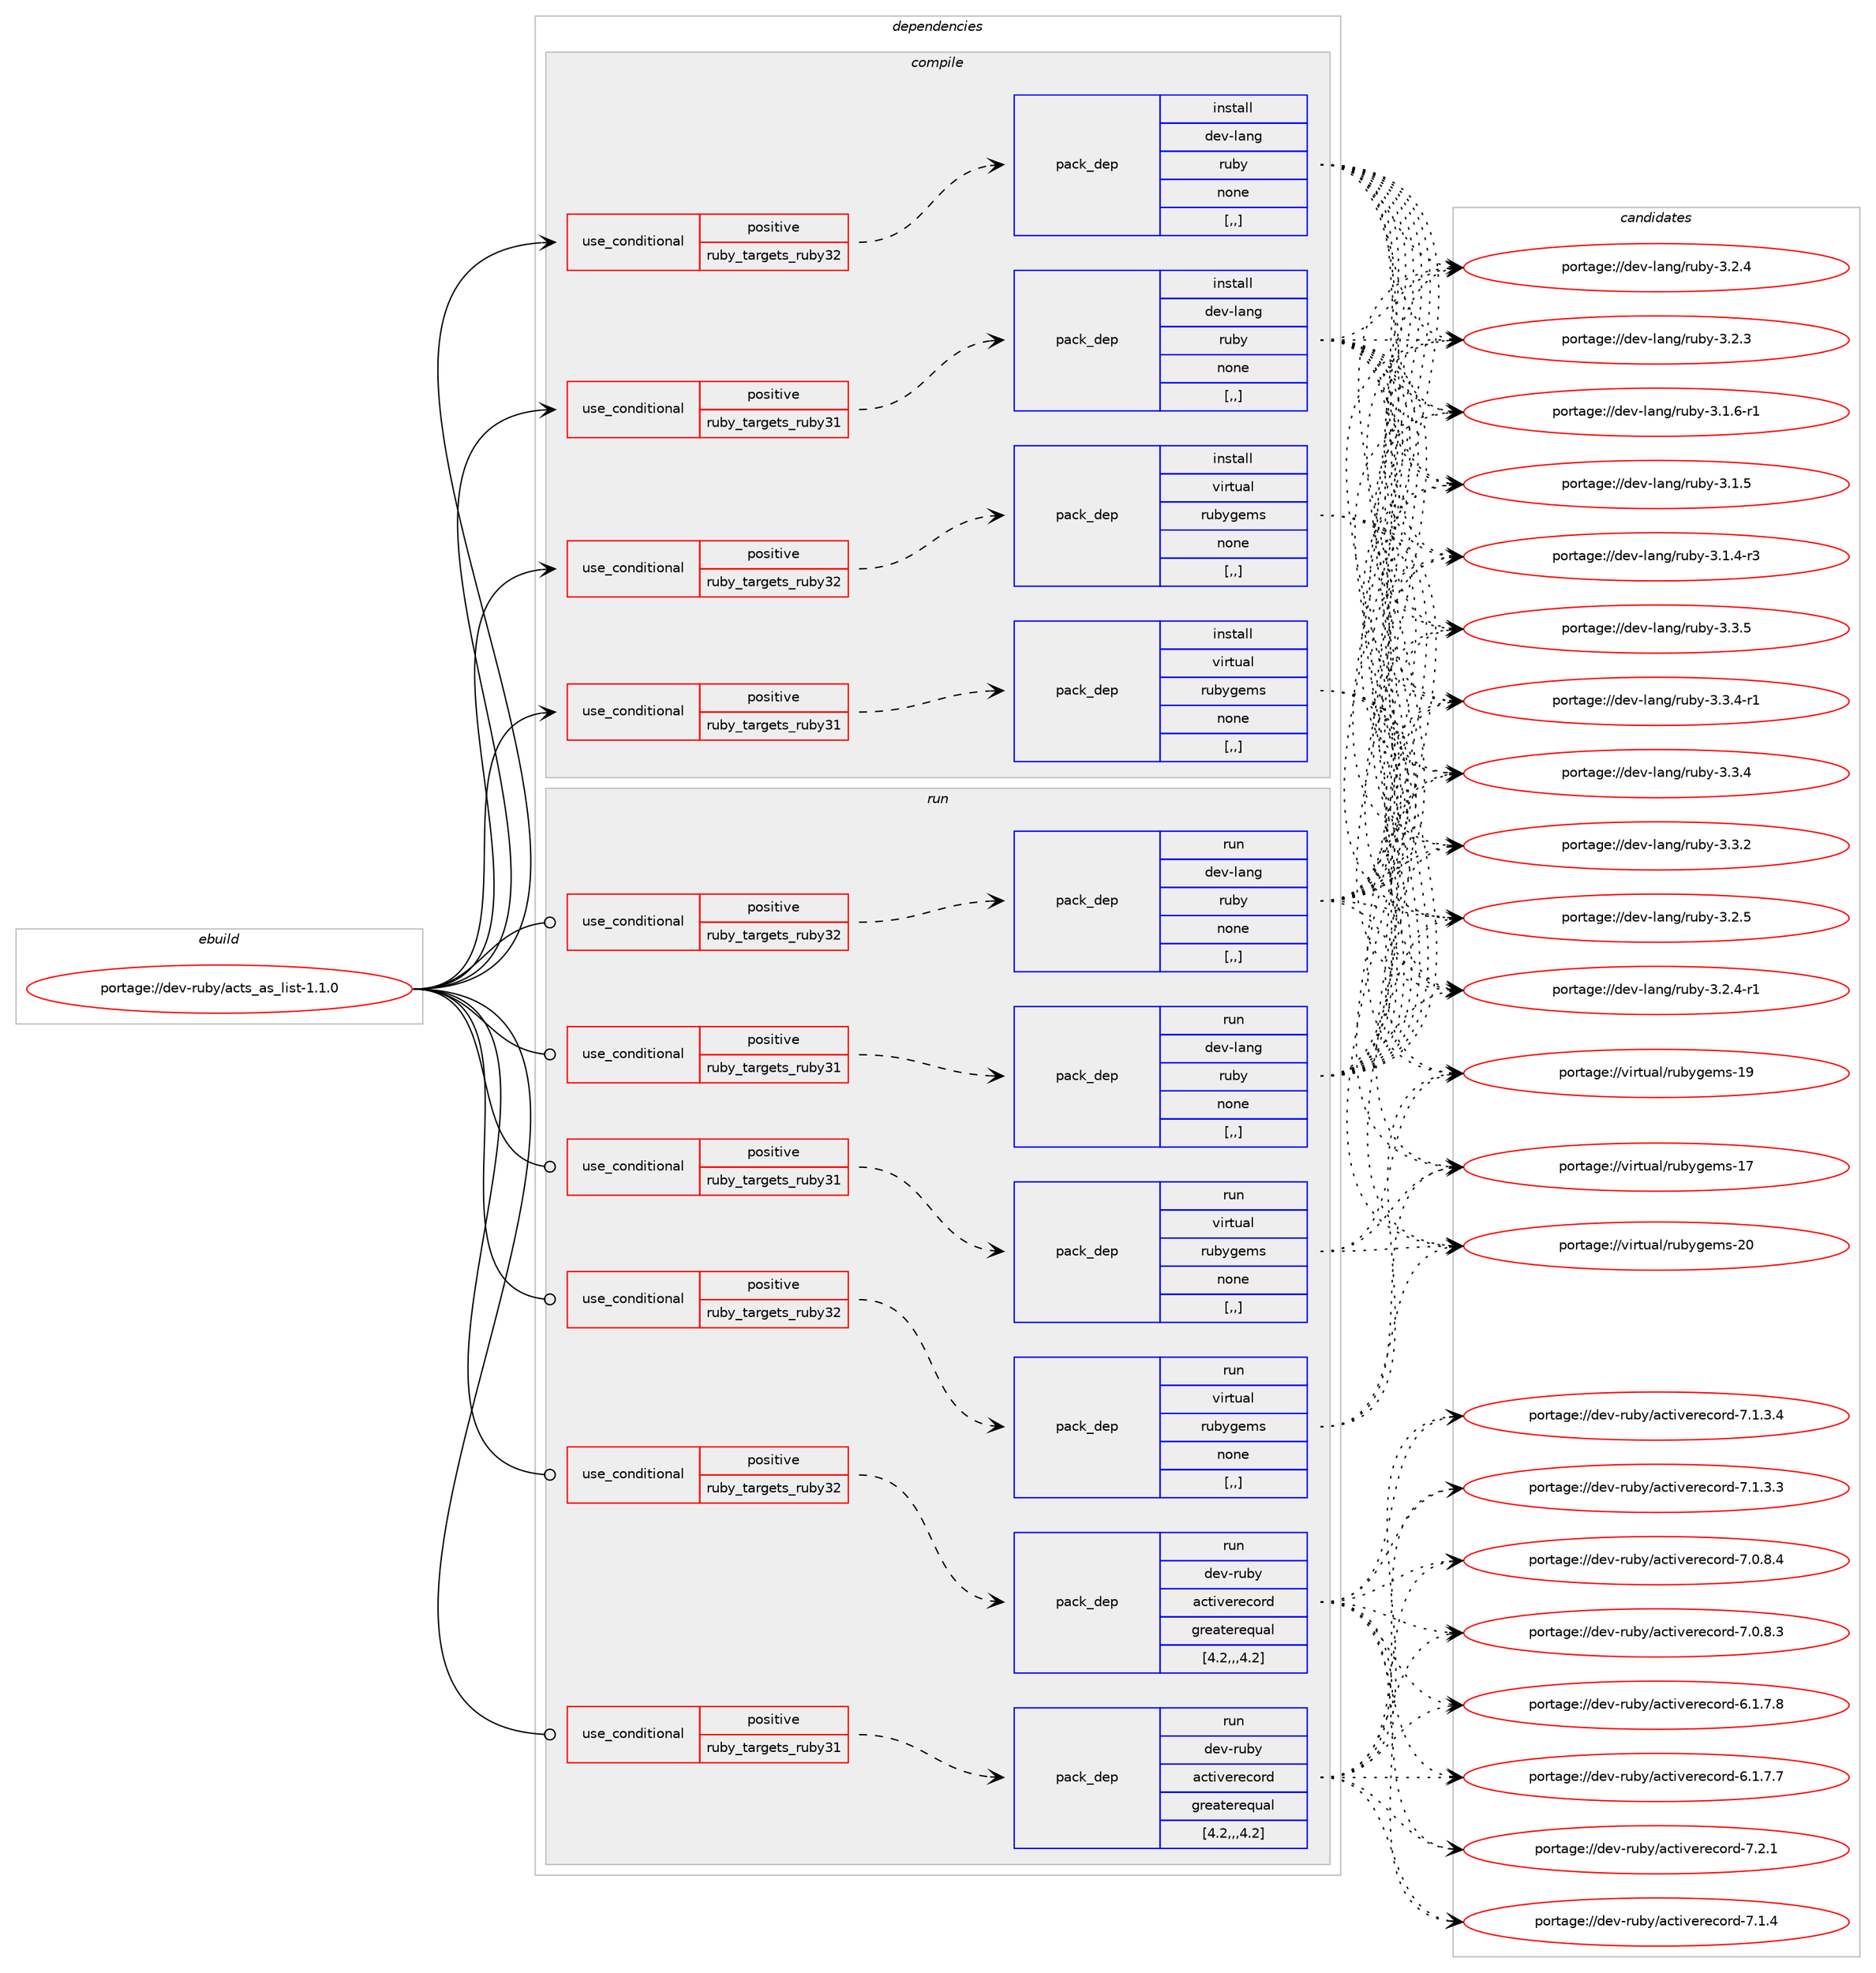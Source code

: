 digraph prolog {

# *************
# Graph options
# *************

newrank=true;
concentrate=true;
compound=true;
graph [rankdir=LR,fontname=Helvetica,fontsize=10,ranksep=1.5];#, ranksep=2.5, nodesep=0.2];
edge  [arrowhead=vee];
node  [fontname=Helvetica,fontsize=10];

# **********
# The ebuild
# **********

subgraph cluster_leftcol {
color=gray;
label=<<i>ebuild</i>>;
id [label="portage://dev-ruby/acts_as_list-1.1.0", color=red, width=4, href="../dev-ruby/acts_as_list-1.1.0.svg"];
}

# ****************
# The dependencies
# ****************

subgraph cluster_midcol {
color=gray;
label=<<i>dependencies</i>>;
subgraph cluster_compile {
fillcolor="#eeeeee";
style=filled;
label=<<i>compile</i>>;
subgraph cond174796 {
dependency671352 [label=<<TABLE BORDER="0" CELLBORDER="1" CELLSPACING="0" CELLPADDING="4"><TR><TD ROWSPAN="3" CELLPADDING="10">use_conditional</TD></TR><TR><TD>positive</TD></TR><TR><TD>ruby_targets_ruby31</TD></TR></TABLE>>, shape=none, color=red];
subgraph pack491678 {
dependency671353 [label=<<TABLE BORDER="0" CELLBORDER="1" CELLSPACING="0" CELLPADDING="4" WIDTH="220"><TR><TD ROWSPAN="6" CELLPADDING="30">pack_dep</TD></TR><TR><TD WIDTH="110">install</TD></TR><TR><TD>dev-lang</TD></TR><TR><TD>ruby</TD></TR><TR><TD>none</TD></TR><TR><TD>[,,]</TD></TR></TABLE>>, shape=none, color=blue];
}
dependency671352:e -> dependency671353:w [weight=20,style="dashed",arrowhead="vee"];
}
id:e -> dependency671352:w [weight=20,style="solid",arrowhead="vee"];
subgraph cond174797 {
dependency671354 [label=<<TABLE BORDER="0" CELLBORDER="1" CELLSPACING="0" CELLPADDING="4"><TR><TD ROWSPAN="3" CELLPADDING="10">use_conditional</TD></TR><TR><TD>positive</TD></TR><TR><TD>ruby_targets_ruby31</TD></TR></TABLE>>, shape=none, color=red];
subgraph pack491679 {
dependency671355 [label=<<TABLE BORDER="0" CELLBORDER="1" CELLSPACING="0" CELLPADDING="4" WIDTH="220"><TR><TD ROWSPAN="6" CELLPADDING="30">pack_dep</TD></TR><TR><TD WIDTH="110">install</TD></TR><TR><TD>virtual</TD></TR><TR><TD>rubygems</TD></TR><TR><TD>none</TD></TR><TR><TD>[,,]</TD></TR></TABLE>>, shape=none, color=blue];
}
dependency671354:e -> dependency671355:w [weight=20,style="dashed",arrowhead="vee"];
}
id:e -> dependency671354:w [weight=20,style="solid",arrowhead="vee"];
subgraph cond174798 {
dependency671356 [label=<<TABLE BORDER="0" CELLBORDER="1" CELLSPACING="0" CELLPADDING="4"><TR><TD ROWSPAN="3" CELLPADDING="10">use_conditional</TD></TR><TR><TD>positive</TD></TR><TR><TD>ruby_targets_ruby32</TD></TR></TABLE>>, shape=none, color=red];
subgraph pack491680 {
dependency671357 [label=<<TABLE BORDER="0" CELLBORDER="1" CELLSPACING="0" CELLPADDING="4" WIDTH="220"><TR><TD ROWSPAN="6" CELLPADDING="30">pack_dep</TD></TR><TR><TD WIDTH="110">install</TD></TR><TR><TD>dev-lang</TD></TR><TR><TD>ruby</TD></TR><TR><TD>none</TD></TR><TR><TD>[,,]</TD></TR></TABLE>>, shape=none, color=blue];
}
dependency671356:e -> dependency671357:w [weight=20,style="dashed",arrowhead="vee"];
}
id:e -> dependency671356:w [weight=20,style="solid",arrowhead="vee"];
subgraph cond174799 {
dependency671358 [label=<<TABLE BORDER="0" CELLBORDER="1" CELLSPACING="0" CELLPADDING="4"><TR><TD ROWSPAN="3" CELLPADDING="10">use_conditional</TD></TR><TR><TD>positive</TD></TR><TR><TD>ruby_targets_ruby32</TD></TR></TABLE>>, shape=none, color=red];
subgraph pack491681 {
dependency671359 [label=<<TABLE BORDER="0" CELLBORDER="1" CELLSPACING="0" CELLPADDING="4" WIDTH="220"><TR><TD ROWSPAN="6" CELLPADDING="30">pack_dep</TD></TR><TR><TD WIDTH="110">install</TD></TR><TR><TD>virtual</TD></TR><TR><TD>rubygems</TD></TR><TR><TD>none</TD></TR><TR><TD>[,,]</TD></TR></TABLE>>, shape=none, color=blue];
}
dependency671358:e -> dependency671359:w [weight=20,style="dashed",arrowhead="vee"];
}
id:e -> dependency671358:w [weight=20,style="solid",arrowhead="vee"];
}
subgraph cluster_compileandrun {
fillcolor="#eeeeee";
style=filled;
label=<<i>compile and run</i>>;
}
subgraph cluster_run {
fillcolor="#eeeeee";
style=filled;
label=<<i>run</i>>;
subgraph cond174800 {
dependency671360 [label=<<TABLE BORDER="0" CELLBORDER="1" CELLSPACING="0" CELLPADDING="4"><TR><TD ROWSPAN="3" CELLPADDING="10">use_conditional</TD></TR><TR><TD>positive</TD></TR><TR><TD>ruby_targets_ruby31</TD></TR></TABLE>>, shape=none, color=red];
subgraph pack491682 {
dependency671361 [label=<<TABLE BORDER="0" CELLBORDER="1" CELLSPACING="0" CELLPADDING="4" WIDTH="220"><TR><TD ROWSPAN="6" CELLPADDING="30">pack_dep</TD></TR><TR><TD WIDTH="110">run</TD></TR><TR><TD>dev-lang</TD></TR><TR><TD>ruby</TD></TR><TR><TD>none</TD></TR><TR><TD>[,,]</TD></TR></TABLE>>, shape=none, color=blue];
}
dependency671360:e -> dependency671361:w [weight=20,style="dashed",arrowhead="vee"];
}
id:e -> dependency671360:w [weight=20,style="solid",arrowhead="odot"];
subgraph cond174801 {
dependency671362 [label=<<TABLE BORDER="0" CELLBORDER="1" CELLSPACING="0" CELLPADDING="4"><TR><TD ROWSPAN="3" CELLPADDING="10">use_conditional</TD></TR><TR><TD>positive</TD></TR><TR><TD>ruby_targets_ruby31</TD></TR></TABLE>>, shape=none, color=red];
subgraph pack491683 {
dependency671363 [label=<<TABLE BORDER="0" CELLBORDER="1" CELLSPACING="0" CELLPADDING="4" WIDTH="220"><TR><TD ROWSPAN="6" CELLPADDING="30">pack_dep</TD></TR><TR><TD WIDTH="110">run</TD></TR><TR><TD>dev-ruby</TD></TR><TR><TD>activerecord</TD></TR><TR><TD>greaterequal</TD></TR><TR><TD>[4.2,,,4.2]</TD></TR></TABLE>>, shape=none, color=blue];
}
dependency671362:e -> dependency671363:w [weight=20,style="dashed",arrowhead="vee"];
}
id:e -> dependency671362:w [weight=20,style="solid",arrowhead="odot"];
subgraph cond174802 {
dependency671364 [label=<<TABLE BORDER="0" CELLBORDER="1" CELLSPACING="0" CELLPADDING="4"><TR><TD ROWSPAN="3" CELLPADDING="10">use_conditional</TD></TR><TR><TD>positive</TD></TR><TR><TD>ruby_targets_ruby31</TD></TR></TABLE>>, shape=none, color=red];
subgraph pack491684 {
dependency671365 [label=<<TABLE BORDER="0" CELLBORDER="1" CELLSPACING="0" CELLPADDING="4" WIDTH="220"><TR><TD ROWSPAN="6" CELLPADDING="30">pack_dep</TD></TR><TR><TD WIDTH="110">run</TD></TR><TR><TD>virtual</TD></TR><TR><TD>rubygems</TD></TR><TR><TD>none</TD></TR><TR><TD>[,,]</TD></TR></TABLE>>, shape=none, color=blue];
}
dependency671364:e -> dependency671365:w [weight=20,style="dashed",arrowhead="vee"];
}
id:e -> dependency671364:w [weight=20,style="solid",arrowhead="odot"];
subgraph cond174803 {
dependency671366 [label=<<TABLE BORDER="0" CELLBORDER="1" CELLSPACING="0" CELLPADDING="4"><TR><TD ROWSPAN="3" CELLPADDING="10">use_conditional</TD></TR><TR><TD>positive</TD></TR><TR><TD>ruby_targets_ruby32</TD></TR></TABLE>>, shape=none, color=red];
subgraph pack491685 {
dependency671367 [label=<<TABLE BORDER="0" CELLBORDER="1" CELLSPACING="0" CELLPADDING="4" WIDTH="220"><TR><TD ROWSPAN="6" CELLPADDING="30">pack_dep</TD></TR><TR><TD WIDTH="110">run</TD></TR><TR><TD>dev-lang</TD></TR><TR><TD>ruby</TD></TR><TR><TD>none</TD></TR><TR><TD>[,,]</TD></TR></TABLE>>, shape=none, color=blue];
}
dependency671366:e -> dependency671367:w [weight=20,style="dashed",arrowhead="vee"];
}
id:e -> dependency671366:w [weight=20,style="solid",arrowhead="odot"];
subgraph cond174804 {
dependency671368 [label=<<TABLE BORDER="0" CELLBORDER="1" CELLSPACING="0" CELLPADDING="4"><TR><TD ROWSPAN="3" CELLPADDING="10">use_conditional</TD></TR><TR><TD>positive</TD></TR><TR><TD>ruby_targets_ruby32</TD></TR></TABLE>>, shape=none, color=red];
subgraph pack491686 {
dependency671369 [label=<<TABLE BORDER="0" CELLBORDER="1" CELLSPACING="0" CELLPADDING="4" WIDTH="220"><TR><TD ROWSPAN="6" CELLPADDING="30">pack_dep</TD></TR><TR><TD WIDTH="110">run</TD></TR><TR><TD>dev-ruby</TD></TR><TR><TD>activerecord</TD></TR><TR><TD>greaterequal</TD></TR><TR><TD>[4.2,,,4.2]</TD></TR></TABLE>>, shape=none, color=blue];
}
dependency671368:e -> dependency671369:w [weight=20,style="dashed",arrowhead="vee"];
}
id:e -> dependency671368:w [weight=20,style="solid",arrowhead="odot"];
subgraph cond174805 {
dependency671370 [label=<<TABLE BORDER="0" CELLBORDER="1" CELLSPACING="0" CELLPADDING="4"><TR><TD ROWSPAN="3" CELLPADDING="10">use_conditional</TD></TR><TR><TD>positive</TD></TR><TR><TD>ruby_targets_ruby32</TD></TR></TABLE>>, shape=none, color=red];
subgraph pack491687 {
dependency671371 [label=<<TABLE BORDER="0" CELLBORDER="1" CELLSPACING="0" CELLPADDING="4" WIDTH="220"><TR><TD ROWSPAN="6" CELLPADDING="30">pack_dep</TD></TR><TR><TD WIDTH="110">run</TD></TR><TR><TD>virtual</TD></TR><TR><TD>rubygems</TD></TR><TR><TD>none</TD></TR><TR><TD>[,,]</TD></TR></TABLE>>, shape=none, color=blue];
}
dependency671370:e -> dependency671371:w [weight=20,style="dashed",arrowhead="vee"];
}
id:e -> dependency671370:w [weight=20,style="solid",arrowhead="odot"];
}
}

# **************
# The candidates
# **************

subgraph cluster_choices {
rank=same;
color=gray;
label=<<i>candidates</i>>;

subgraph choice491678 {
color=black;
nodesep=1;
choice10010111845108971101034711411798121455146514653 [label="portage://dev-lang/ruby-3.3.5", color=red, width=4,href="../dev-lang/ruby-3.3.5.svg"];
choice100101118451089711010347114117981214551465146524511449 [label="portage://dev-lang/ruby-3.3.4-r1", color=red, width=4,href="../dev-lang/ruby-3.3.4-r1.svg"];
choice10010111845108971101034711411798121455146514652 [label="portage://dev-lang/ruby-3.3.4", color=red, width=4,href="../dev-lang/ruby-3.3.4.svg"];
choice10010111845108971101034711411798121455146514650 [label="portage://dev-lang/ruby-3.3.2", color=red, width=4,href="../dev-lang/ruby-3.3.2.svg"];
choice10010111845108971101034711411798121455146504653 [label="portage://dev-lang/ruby-3.2.5", color=red, width=4,href="../dev-lang/ruby-3.2.5.svg"];
choice100101118451089711010347114117981214551465046524511449 [label="portage://dev-lang/ruby-3.2.4-r1", color=red, width=4,href="../dev-lang/ruby-3.2.4-r1.svg"];
choice10010111845108971101034711411798121455146504652 [label="portage://dev-lang/ruby-3.2.4", color=red, width=4,href="../dev-lang/ruby-3.2.4.svg"];
choice10010111845108971101034711411798121455146504651 [label="portage://dev-lang/ruby-3.2.3", color=red, width=4,href="../dev-lang/ruby-3.2.3.svg"];
choice100101118451089711010347114117981214551464946544511449 [label="portage://dev-lang/ruby-3.1.6-r1", color=red, width=4,href="../dev-lang/ruby-3.1.6-r1.svg"];
choice10010111845108971101034711411798121455146494653 [label="portage://dev-lang/ruby-3.1.5", color=red, width=4,href="../dev-lang/ruby-3.1.5.svg"];
choice100101118451089711010347114117981214551464946524511451 [label="portage://dev-lang/ruby-3.1.4-r3", color=red, width=4,href="../dev-lang/ruby-3.1.4-r3.svg"];
dependency671353:e -> choice10010111845108971101034711411798121455146514653:w [style=dotted,weight="100"];
dependency671353:e -> choice100101118451089711010347114117981214551465146524511449:w [style=dotted,weight="100"];
dependency671353:e -> choice10010111845108971101034711411798121455146514652:w [style=dotted,weight="100"];
dependency671353:e -> choice10010111845108971101034711411798121455146514650:w [style=dotted,weight="100"];
dependency671353:e -> choice10010111845108971101034711411798121455146504653:w [style=dotted,weight="100"];
dependency671353:e -> choice100101118451089711010347114117981214551465046524511449:w [style=dotted,weight="100"];
dependency671353:e -> choice10010111845108971101034711411798121455146504652:w [style=dotted,weight="100"];
dependency671353:e -> choice10010111845108971101034711411798121455146504651:w [style=dotted,weight="100"];
dependency671353:e -> choice100101118451089711010347114117981214551464946544511449:w [style=dotted,weight="100"];
dependency671353:e -> choice10010111845108971101034711411798121455146494653:w [style=dotted,weight="100"];
dependency671353:e -> choice100101118451089711010347114117981214551464946524511451:w [style=dotted,weight="100"];
}
subgraph choice491679 {
color=black;
nodesep=1;
choice118105114116117971084711411798121103101109115455048 [label="portage://virtual/rubygems-20", color=red, width=4,href="../virtual/rubygems-20.svg"];
choice118105114116117971084711411798121103101109115454957 [label="portage://virtual/rubygems-19", color=red, width=4,href="../virtual/rubygems-19.svg"];
choice118105114116117971084711411798121103101109115454955 [label="portage://virtual/rubygems-17", color=red, width=4,href="../virtual/rubygems-17.svg"];
dependency671355:e -> choice118105114116117971084711411798121103101109115455048:w [style=dotted,weight="100"];
dependency671355:e -> choice118105114116117971084711411798121103101109115454957:w [style=dotted,weight="100"];
dependency671355:e -> choice118105114116117971084711411798121103101109115454955:w [style=dotted,weight="100"];
}
subgraph choice491680 {
color=black;
nodesep=1;
choice10010111845108971101034711411798121455146514653 [label="portage://dev-lang/ruby-3.3.5", color=red, width=4,href="../dev-lang/ruby-3.3.5.svg"];
choice100101118451089711010347114117981214551465146524511449 [label="portage://dev-lang/ruby-3.3.4-r1", color=red, width=4,href="../dev-lang/ruby-3.3.4-r1.svg"];
choice10010111845108971101034711411798121455146514652 [label="portage://dev-lang/ruby-3.3.4", color=red, width=4,href="../dev-lang/ruby-3.3.4.svg"];
choice10010111845108971101034711411798121455146514650 [label="portage://dev-lang/ruby-3.3.2", color=red, width=4,href="../dev-lang/ruby-3.3.2.svg"];
choice10010111845108971101034711411798121455146504653 [label="portage://dev-lang/ruby-3.2.5", color=red, width=4,href="../dev-lang/ruby-3.2.5.svg"];
choice100101118451089711010347114117981214551465046524511449 [label="portage://dev-lang/ruby-3.2.4-r1", color=red, width=4,href="../dev-lang/ruby-3.2.4-r1.svg"];
choice10010111845108971101034711411798121455146504652 [label="portage://dev-lang/ruby-3.2.4", color=red, width=4,href="../dev-lang/ruby-3.2.4.svg"];
choice10010111845108971101034711411798121455146504651 [label="portage://dev-lang/ruby-3.2.3", color=red, width=4,href="../dev-lang/ruby-3.2.3.svg"];
choice100101118451089711010347114117981214551464946544511449 [label="portage://dev-lang/ruby-3.1.6-r1", color=red, width=4,href="../dev-lang/ruby-3.1.6-r1.svg"];
choice10010111845108971101034711411798121455146494653 [label="portage://dev-lang/ruby-3.1.5", color=red, width=4,href="../dev-lang/ruby-3.1.5.svg"];
choice100101118451089711010347114117981214551464946524511451 [label="portage://dev-lang/ruby-3.1.4-r3", color=red, width=4,href="../dev-lang/ruby-3.1.4-r3.svg"];
dependency671357:e -> choice10010111845108971101034711411798121455146514653:w [style=dotted,weight="100"];
dependency671357:e -> choice100101118451089711010347114117981214551465146524511449:w [style=dotted,weight="100"];
dependency671357:e -> choice10010111845108971101034711411798121455146514652:w [style=dotted,weight="100"];
dependency671357:e -> choice10010111845108971101034711411798121455146514650:w [style=dotted,weight="100"];
dependency671357:e -> choice10010111845108971101034711411798121455146504653:w [style=dotted,weight="100"];
dependency671357:e -> choice100101118451089711010347114117981214551465046524511449:w [style=dotted,weight="100"];
dependency671357:e -> choice10010111845108971101034711411798121455146504652:w [style=dotted,weight="100"];
dependency671357:e -> choice10010111845108971101034711411798121455146504651:w [style=dotted,weight="100"];
dependency671357:e -> choice100101118451089711010347114117981214551464946544511449:w [style=dotted,weight="100"];
dependency671357:e -> choice10010111845108971101034711411798121455146494653:w [style=dotted,weight="100"];
dependency671357:e -> choice100101118451089711010347114117981214551464946524511451:w [style=dotted,weight="100"];
}
subgraph choice491681 {
color=black;
nodesep=1;
choice118105114116117971084711411798121103101109115455048 [label="portage://virtual/rubygems-20", color=red, width=4,href="../virtual/rubygems-20.svg"];
choice118105114116117971084711411798121103101109115454957 [label="portage://virtual/rubygems-19", color=red, width=4,href="../virtual/rubygems-19.svg"];
choice118105114116117971084711411798121103101109115454955 [label="portage://virtual/rubygems-17", color=red, width=4,href="../virtual/rubygems-17.svg"];
dependency671359:e -> choice118105114116117971084711411798121103101109115455048:w [style=dotted,weight="100"];
dependency671359:e -> choice118105114116117971084711411798121103101109115454957:w [style=dotted,weight="100"];
dependency671359:e -> choice118105114116117971084711411798121103101109115454955:w [style=dotted,weight="100"];
}
subgraph choice491682 {
color=black;
nodesep=1;
choice10010111845108971101034711411798121455146514653 [label="portage://dev-lang/ruby-3.3.5", color=red, width=4,href="../dev-lang/ruby-3.3.5.svg"];
choice100101118451089711010347114117981214551465146524511449 [label="portage://dev-lang/ruby-3.3.4-r1", color=red, width=4,href="../dev-lang/ruby-3.3.4-r1.svg"];
choice10010111845108971101034711411798121455146514652 [label="portage://dev-lang/ruby-3.3.4", color=red, width=4,href="../dev-lang/ruby-3.3.4.svg"];
choice10010111845108971101034711411798121455146514650 [label="portage://dev-lang/ruby-3.3.2", color=red, width=4,href="../dev-lang/ruby-3.3.2.svg"];
choice10010111845108971101034711411798121455146504653 [label="portage://dev-lang/ruby-3.2.5", color=red, width=4,href="../dev-lang/ruby-3.2.5.svg"];
choice100101118451089711010347114117981214551465046524511449 [label="portage://dev-lang/ruby-3.2.4-r1", color=red, width=4,href="../dev-lang/ruby-3.2.4-r1.svg"];
choice10010111845108971101034711411798121455146504652 [label="portage://dev-lang/ruby-3.2.4", color=red, width=4,href="../dev-lang/ruby-3.2.4.svg"];
choice10010111845108971101034711411798121455146504651 [label="portage://dev-lang/ruby-3.2.3", color=red, width=4,href="../dev-lang/ruby-3.2.3.svg"];
choice100101118451089711010347114117981214551464946544511449 [label="portage://dev-lang/ruby-3.1.6-r1", color=red, width=4,href="../dev-lang/ruby-3.1.6-r1.svg"];
choice10010111845108971101034711411798121455146494653 [label="portage://dev-lang/ruby-3.1.5", color=red, width=4,href="../dev-lang/ruby-3.1.5.svg"];
choice100101118451089711010347114117981214551464946524511451 [label="portage://dev-lang/ruby-3.1.4-r3", color=red, width=4,href="../dev-lang/ruby-3.1.4-r3.svg"];
dependency671361:e -> choice10010111845108971101034711411798121455146514653:w [style=dotted,weight="100"];
dependency671361:e -> choice100101118451089711010347114117981214551465146524511449:w [style=dotted,weight="100"];
dependency671361:e -> choice10010111845108971101034711411798121455146514652:w [style=dotted,weight="100"];
dependency671361:e -> choice10010111845108971101034711411798121455146514650:w [style=dotted,weight="100"];
dependency671361:e -> choice10010111845108971101034711411798121455146504653:w [style=dotted,weight="100"];
dependency671361:e -> choice100101118451089711010347114117981214551465046524511449:w [style=dotted,weight="100"];
dependency671361:e -> choice10010111845108971101034711411798121455146504652:w [style=dotted,weight="100"];
dependency671361:e -> choice10010111845108971101034711411798121455146504651:w [style=dotted,weight="100"];
dependency671361:e -> choice100101118451089711010347114117981214551464946544511449:w [style=dotted,weight="100"];
dependency671361:e -> choice10010111845108971101034711411798121455146494653:w [style=dotted,weight="100"];
dependency671361:e -> choice100101118451089711010347114117981214551464946524511451:w [style=dotted,weight="100"];
}
subgraph choice491683 {
color=black;
nodesep=1;
choice100101118451141179812147979911610511810111410199111114100455546504649 [label="portage://dev-ruby/activerecord-7.2.1", color=red, width=4,href="../dev-ruby/activerecord-7.2.1.svg"];
choice100101118451141179812147979911610511810111410199111114100455546494652 [label="portage://dev-ruby/activerecord-7.1.4", color=red, width=4,href="../dev-ruby/activerecord-7.1.4.svg"];
choice1001011184511411798121479799116105118101114101991111141004555464946514652 [label="portage://dev-ruby/activerecord-7.1.3.4", color=red, width=4,href="../dev-ruby/activerecord-7.1.3.4.svg"];
choice1001011184511411798121479799116105118101114101991111141004555464946514651 [label="portage://dev-ruby/activerecord-7.1.3.3", color=red, width=4,href="../dev-ruby/activerecord-7.1.3.3.svg"];
choice1001011184511411798121479799116105118101114101991111141004555464846564652 [label="portage://dev-ruby/activerecord-7.0.8.4", color=red, width=4,href="../dev-ruby/activerecord-7.0.8.4.svg"];
choice1001011184511411798121479799116105118101114101991111141004555464846564651 [label="portage://dev-ruby/activerecord-7.0.8.3", color=red, width=4,href="../dev-ruby/activerecord-7.0.8.3.svg"];
choice1001011184511411798121479799116105118101114101991111141004554464946554656 [label="portage://dev-ruby/activerecord-6.1.7.8", color=red, width=4,href="../dev-ruby/activerecord-6.1.7.8.svg"];
choice1001011184511411798121479799116105118101114101991111141004554464946554655 [label="portage://dev-ruby/activerecord-6.1.7.7", color=red, width=4,href="../dev-ruby/activerecord-6.1.7.7.svg"];
dependency671363:e -> choice100101118451141179812147979911610511810111410199111114100455546504649:w [style=dotted,weight="100"];
dependency671363:e -> choice100101118451141179812147979911610511810111410199111114100455546494652:w [style=dotted,weight="100"];
dependency671363:e -> choice1001011184511411798121479799116105118101114101991111141004555464946514652:w [style=dotted,weight="100"];
dependency671363:e -> choice1001011184511411798121479799116105118101114101991111141004555464946514651:w [style=dotted,weight="100"];
dependency671363:e -> choice1001011184511411798121479799116105118101114101991111141004555464846564652:w [style=dotted,weight="100"];
dependency671363:e -> choice1001011184511411798121479799116105118101114101991111141004555464846564651:w [style=dotted,weight="100"];
dependency671363:e -> choice1001011184511411798121479799116105118101114101991111141004554464946554656:w [style=dotted,weight="100"];
dependency671363:e -> choice1001011184511411798121479799116105118101114101991111141004554464946554655:w [style=dotted,weight="100"];
}
subgraph choice491684 {
color=black;
nodesep=1;
choice118105114116117971084711411798121103101109115455048 [label="portage://virtual/rubygems-20", color=red, width=4,href="../virtual/rubygems-20.svg"];
choice118105114116117971084711411798121103101109115454957 [label="portage://virtual/rubygems-19", color=red, width=4,href="../virtual/rubygems-19.svg"];
choice118105114116117971084711411798121103101109115454955 [label="portage://virtual/rubygems-17", color=red, width=4,href="../virtual/rubygems-17.svg"];
dependency671365:e -> choice118105114116117971084711411798121103101109115455048:w [style=dotted,weight="100"];
dependency671365:e -> choice118105114116117971084711411798121103101109115454957:w [style=dotted,weight="100"];
dependency671365:e -> choice118105114116117971084711411798121103101109115454955:w [style=dotted,weight="100"];
}
subgraph choice491685 {
color=black;
nodesep=1;
choice10010111845108971101034711411798121455146514653 [label="portage://dev-lang/ruby-3.3.5", color=red, width=4,href="../dev-lang/ruby-3.3.5.svg"];
choice100101118451089711010347114117981214551465146524511449 [label="portage://dev-lang/ruby-3.3.4-r1", color=red, width=4,href="../dev-lang/ruby-3.3.4-r1.svg"];
choice10010111845108971101034711411798121455146514652 [label="portage://dev-lang/ruby-3.3.4", color=red, width=4,href="../dev-lang/ruby-3.3.4.svg"];
choice10010111845108971101034711411798121455146514650 [label="portage://dev-lang/ruby-3.3.2", color=red, width=4,href="../dev-lang/ruby-3.3.2.svg"];
choice10010111845108971101034711411798121455146504653 [label="portage://dev-lang/ruby-3.2.5", color=red, width=4,href="../dev-lang/ruby-3.2.5.svg"];
choice100101118451089711010347114117981214551465046524511449 [label="portage://dev-lang/ruby-3.2.4-r1", color=red, width=4,href="../dev-lang/ruby-3.2.4-r1.svg"];
choice10010111845108971101034711411798121455146504652 [label="portage://dev-lang/ruby-3.2.4", color=red, width=4,href="../dev-lang/ruby-3.2.4.svg"];
choice10010111845108971101034711411798121455146504651 [label="portage://dev-lang/ruby-3.2.3", color=red, width=4,href="../dev-lang/ruby-3.2.3.svg"];
choice100101118451089711010347114117981214551464946544511449 [label="portage://dev-lang/ruby-3.1.6-r1", color=red, width=4,href="../dev-lang/ruby-3.1.6-r1.svg"];
choice10010111845108971101034711411798121455146494653 [label="portage://dev-lang/ruby-3.1.5", color=red, width=4,href="../dev-lang/ruby-3.1.5.svg"];
choice100101118451089711010347114117981214551464946524511451 [label="portage://dev-lang/ruby-3.1.4-r3", color=red, width=4,href="../dev-lang/ruby-3.1.4-r3.svg"];
dependency671367:e -> choice10010111845108971101034711411798121455146514653:w [style=dotted,weight="100"];
dependency671367:e -> choice100101118451089711010347114117981214551465146524511449:w [style=dotted,weight="100"];
dependency671367:e -> choice10010111845108971101034711411798121455146514652:w [style=dotted,weight="100"];
dependency671367:e -> choice10010111845108971101034711411798121455146514650:w [style=dotted,weight="100"];
dependency671367:e -> choice10010111845108971101034711411798121455146504653:w [style=dotted,weight="100"];
dependency671367:e -> choice100101118451089711010347114117981214551465046524511449:w [style=dotted,weight="100"];
dependency671367:e -> choice10010111845108971101034711411798121455146504652:w [style=dotted,weight="100"];
dependency671367:e -> choice10010111845108971101034711411798121455146504651:w [style=dotted,weight="100"];
dependency671367:e -> choice100101118451089711010347114117981214551464946544511449:w [style=dotted,weight="100"];
dependency671367:e -> choice10010111845108971101034711411798121455146494653:w [style=dotted,weight="100"];
dependency671367:e -> choice100101118451089711010347114117981214551464946524511451:w [style=dotted,weight="100"];
}
subgraph choice491686 {
color=black;
nodesep=1;
choice100101118451141179812147979911610511810111410199111114100455546504649 [label="portage://dev-ruby/activerecord-7.2.1", color=red, width=4,href="../dev-ruby/activerecord-7.2.1.svg"];
choice100101118451141179812147979911610511810111410199111114100455546494652 [label="portage://dev-ruby/activerecord-7.1.4", color=red, width=4,href="../dev-ruby/activerecord-7.1.4.svg"];
choice1001011184511411798121479799116105118101114101991111141004555464946514652 [label="portage://dev-ruby/activerecord-7.1.3.4", color=red, width=4,href="../dev-ruby/activerecord-7.1.3.4.svg"];
choice1001011184511411798121479799116105118101114101991111141004555464946514651 [label="portage://dev-ruby/activerecord-7.1.3.3", color=red, width=4,href="../dev-ruby/activerecord-7.1.3.3.svg"];
choice1001011184511411798121479799116105118101114101991111141004555464846564652 [label="portage://dev-ruby/activerecord-7.0.8.4", color=red, width=4,href="../dev-ruby/activerecord-7.0.8.4.svg"];
choice1001011184511411798121479799116105118101114101991111141004555464846564651 [label="portage://dev-ruby/activerecord-7.0.8.3", color=red, width=4,href="../dev-ruby/activerecord-7.0.8.3.svg"];
choice1001011184511411798121479799116105118101114101991111141004554464946554656 [label="portage://dev-ruby/activerecord-6.1.7.8", color=red, width=4,href="../dev-ruby/activerecord-6.1.7.8.svg"];
choice1001011184511411798121479799116105118101114101991111141004554464946554655 [label="portage://dev-ruby/activerecord-6.1.7.7", color=red, width=4,href="../dev-ruby/activerecord-6.1.7.7.svg"];
dependency671369:e -> choice100101118451141179812147979911610511810111410199111114100455546504649:w [style=dotted,weight="100"];
dependency671369:e -> choice100101118451141179812147979911610511810111410199111114100455546494652:w [style=dotted,weight="100"];
dependency671369:e -> choice1001011184511411798121479799116105118101114101991111141004555464946514652:w [style=dotted,weight="100"];
dependency671369:e -> choice1001011184511411798121479799116105118101114101991111141004555464946514651:w [style=dotted,weight="100"];
dependency671369:e -> choice1001011184511411798121479799116105118101114101991111141004555464846564652:w [style=dotted,weight="100"];
dependency671369:e -> choice1001011184511411798121479799116105118101114101991111141004555464846564651:w [style=dotted,weight="100"];
dependency671369:e -> choice1001011184511411798121479799116105118101114101991111141004554464946554656:w [style=dotted,weight="100"];
dependency671369:e -> choice1001011184511411798121479799116105118101114101991111141004554464946554655:w [style=dotted,weight="100"];
}
subgraph choice491687 {
color=black;
nodesep=1;
choice118105114116117971084711411798121103101109115455048 [label="portage://virtual/rubygems-20", color=red, width=4,href="../virtual/rubygems-20.svg"];
choice118105114116117971084711411798121103101109115454957 [label="portage://virtual/rubygems-19", color=red, width=4,href="../virtual/rubygems-19.svg"];
choice118105114116117971084711411798121103101109115454955 [label="portage://virtual/rubygems-17", color=red, width=4,href="../virtual/rubygems-17.svg"];
dependency671371:e -> choice118105114116117971084711411798121103101109115455048:w [style=dotted,weight="100"];
dependency671371:e -> choice118105114116117971084711411798121103101109115454957:w [style=dotted,weight="100"];
dependency671371:e -> choice118105114116117971084711411798121103101109115454955:w [style=dotted,weight="100"];
}
}

}
